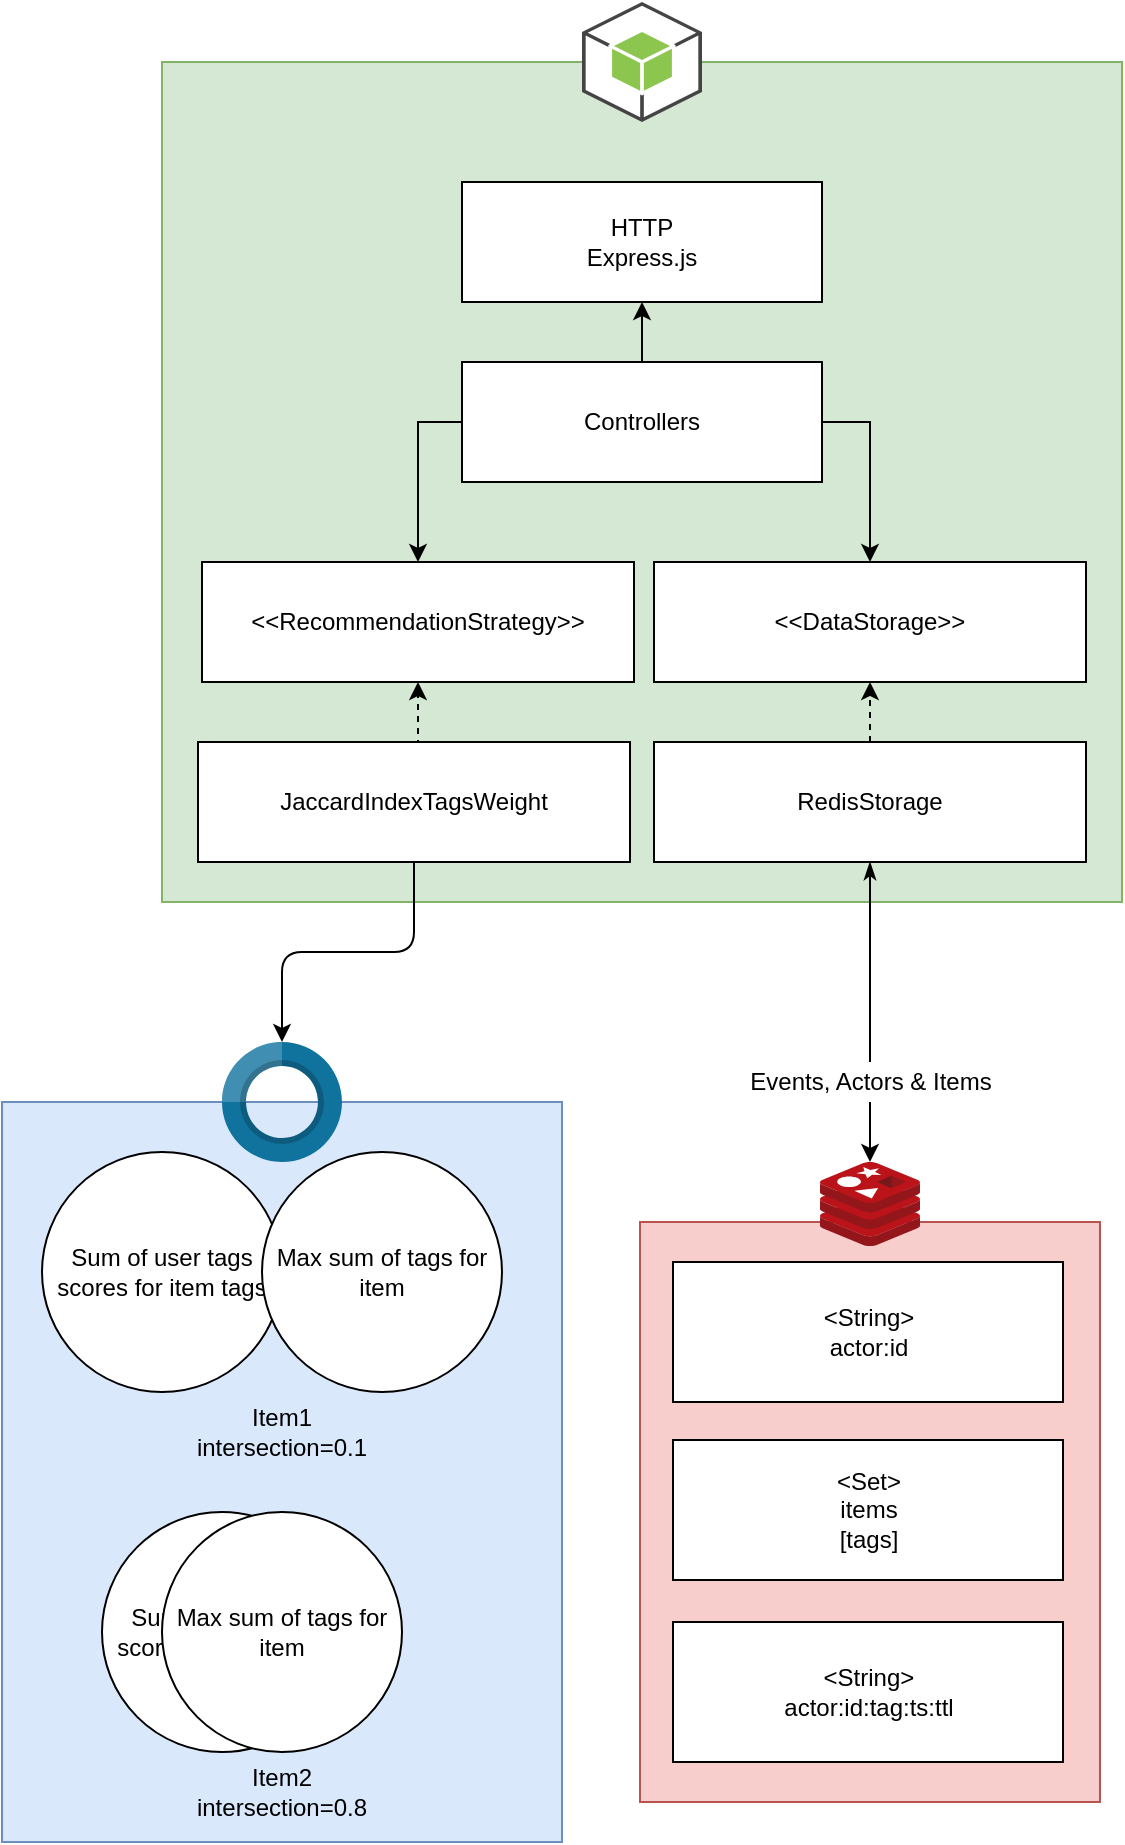 <mxfile>
    <diagram id="fZ8Qev84_Ls7JMcuUMex" name="Strona-1">
        <mxGraphModel dx="1634" dy="717" grid="1" gridSize="10" guides="1" tooltips="1" connect="1" arrows="1" fold="1" page="1" pageScale="1" pageWidth="827" pageHeight="1169" math="0" shadow="0">
            <root>
                <mxCell id="0"/>
                <mxCell id="1" parent="0"/>
                <mxCell id="5" value="" style="rounded=0;whiteSpace=wrap;html=1;fillColor=#dae8fc;strokeColor=#6c8ebf;" vertex="1" parent="1">
                    <mxGeometry x="80" y="810" width="280" height="370" as="geometry"/>
                </mxCell>
                <mxCell id="r0pruG9ZnMZQPcUSS0aJ-5" value="" style="rounded=0;whiteSpace=wrap;html=1;fillColor=#d5e8d4;strokeColor=#82b366;" parent="1" vertex="1">
                    <mxGeometry x="160" y="290" width="480" height="420" as="geometry"/>
                </mxCell>
                <mxCell id="r0pruG9ZnMZQPcUSS0aJ-6" value="" style="outlineConnect=0;dashed=0;verticalLabelPosition=bottom;verticalAlign=top;align=center;html=1;shape=mxgraph.aws3.android;fillColor=#8CC64F;gradientColor=none;" parent="1" vertex="1">
                    <mxGeometry x="370" y="260" width="60" height="60" as="geometry"/>
                </mxCell>
                <mxCell id="r0pruG9ZnMZQPcUSS0aJ-8" value="&amp;lt;&amp;lt;RecommendationStrategy&amp;gt;&amp;gt;" style="rounded=0;whiteSpace=wrap;html=1;" parent="1" vertex="1">
                    <mxGeometry x="180" y="540" width="216" height="60" as="geometry"/>
                </mxCell>
                <mxCell id="r0pruG9ZnMZQPcUSS0aJ-15" style="edgeStyle=orthogonalEdgeStyle;rounded=0;orthogonalLoop=1;jettySize=auto;html=1;exitX=0.5;exitY=0;exitDx=0;exitDy=0;entryX=0.5;entryY=1;entryDx=0;entryDy=0;dashed=1;" parent="1" source="r0pruG9ZnMZQPcUSS0aJ-9" target="r0pruG9ZnMZQPcUSS0aJ-8" edge="1">
                    <mxGeometry relative="1" as="geometry"/>
                </mxCell>
                <mxCell id="15" style="edgeStyle=orthogonalEdgeStyle;html=1;entryX=0.5;entryY=0;entryDx=0;entryDy=0;entryPerimeter=0;" edge="1" parent="1" source="r0pruG9ZnMZQPcUSS0aJ-9" target="16">
                    <mxGeometry relative="1" as="geometry"/>
                </mxCell>
                <mxCell id="r0pruG9ZnMZQPcUSS0aJ-9" value="JaccardIndexTagsWeight" style="rounded=0;whiteSpace=wrap;html=1;" parent="1" vertex="1">
                    <mxGeometry x="178" y="630" width="216" height="60" as="geometry"/>
                </mxCell>
                <mxCell id="r0pruG9ZnMZQPcUSS0aJ-10" value="&amp;lt;&amp;lt;DataStorage&amp;gt;&amp;gt;" style="rounded=0;whiteSpace=wrap;html=1;" parent="1" vertex="1">
                    <mxGeometry x="406" y="540" width="216" height="60" as="geometry"/>
                </mxCell>
                <mxCell id="r0pruG9ZnMZQPcUSS0aJ-18" style="edgeStyle=orthogonalEdgeStyle;rounded=0;orthogonalLoop=1;jettySize=auto;html=1;exitX=0.5;exitY=0;exitDx=0;exitDy=0;entryX=0.5;entryY=1;entryDx=0;entryDy=0;dashed=1;" parent="1" source="r0pruG9ZnMZQPcUSS0aJ-11" target="r0pruG9ZnMZQPcUSS0aJ-10" edge="1">
                    <mxGeometry relative="1" as="geometry"/>
                </mxCell>
                <mxCell id="r0pruG9ZnMZQPcUSS0aJ-28" style="edgeStyle=orthogonalEdgeStyle;rounded=0;orthogonalLoop=1;jettySize=auto;html=1;exitX=0.5;exitY=1;exitDx=0;exitDy=0;startArrow=none;" parent="1" source="r0pruG9ZnMZQPcUSS0aJ-29" target="r0pruG9ZnMZQPcUSS0aJ-19" edge="1">
                    <mxGeometry relative="1" as="geometry"/>
                </mxCell>
                <mxCell id="r0pruG9ZnMZQPcUSS0aJ-11" value="RedisStorage" style="rounded=0;whiteSpace=wrap;html=1;" parent="1" vertex="1">
                    <mxGeometry x="406" y="630" width="216" height="60" as="geometry"/>
                </mxCell>
                <mxCell id="r0pruG9ZnMZQPcUSS0aJ-16" style="edgeStyle=orthogonalEdgeStyle;rounded=0;orthogonalLoop=1;jettySize=auto;html=1;exitX=0;exitY=0.5;exitDx=0;exitDy=0;" parent="1" source="r0pruG9ZnMZQPcUSS0aJ-12" target="r0pruG9ZnMZQPcUSS0aJ-8" edge="1">
                    <mxGeometry relative="1" as="geometry"/>
                </mxCell>
                <mxCell id="r0pruG9ZnMZQPcUSS0aJ-17" style="edgeStyle=orthogonalEdgeStyle;rounded=0;orthogonalLoop=1;jettySize=auto;html=1;exitX=1;exitY=0.5;exitDx=0;exitDy=0;entryX=0.5;entryY=0;entryDx=0;entryDy=0;" parent="1" source="r0pruG9ZnMZQPcUSS0aJ-12" target="r0pruG9ZnMZQPcUSS0aJ-10" edge="1">
                    <mxGeometry relative="1" as="geometry"/>
                </mxCell>
                <mxCell id="r0pruG9ZnMZQPcUSS0aJ-34" style="edgeStyle=orthogonalEdgeStyle;rounded=0;orthogonalLoop=1;jettySize=auto;html=1;exitX=0.5;exitY=0;exitDx=0;exitDy=0;entryX=0.5;entryY=1;entryDx=0;entryDy=0;startArrow=none;startFill=0;" parent="1" source="r0pruG9ZnMZQPcUSS0aJ-12" target="r0pruG9ZnMZQPcUSS0aJ-33" edge="1">
                    <mxGeometry relative="1" as="geometry"/>
                </mxCell>
                <mxCell id="r0pruG9ZnMZQPcUSS0aJ-12" value="Controllers" style="rounded=0;whiteSpace=wrap;html=1;" parent="1" vertex="1">
                    <mxGeometry x="310" y="440" width="180" height="60" as="geometry"/>
                </mxCell>
                <mxCell id="r0pruG9ZnMZQPcUSS0aJ-20" value="" style="rounded=0;whiteSpace=wrap;html=1;fillColor=#f8cecc;strokeColor=#b85450;" parent="1" vertex="1">
                    <mxGeometry x="399" y="870" width="230" height="290" as="geometry"/>
                </mxCell>
                <mxCell id="r0pruG9ZnMZQPcUSS0aJ-19" value="" style="sketch=0;aspect=fixed;html=1;points=[];align=center;image;fontSize=12;image=img/lib/mscae/Cache_Redis_Product.svg;" parent="1" vertex="1">
                    <mxGeometry x="489" y="840" width="50" height="42" as="geometry"/>
                </mxCell>
                <mxCell id="r0pruG9ZnMZQPcUSS0aJ-21" value="&lt;div&gt;&amp;lt;String&amp;gt;&lt;br&gt;&lt;/div&gt;&lt;div&gt;actor:id&lt;/div&gt;" style="rounded=0;whiteSpace=wrap;html=1;" parent="1" vertex="1">
                    <mxGeometry x="415.5" y="890" width="195" height="70" as="geometry"/>
                </mxCell>
                <mxCell id="r0pruG9ZnMZQPcUSS0aJ-22" value="&lt;div&gt;&amp;lt;String&amp;gt;&lt;br&gt;&lt;/div&gt;&lt;div&gt;actor:id:tag:ts:ttl&lt;/div&gt;" style="rounded=0;whiteSpace=wrap;html=1;" parent="1" vertex="1">
                    <mxGeometry x="415.5" y="1070" width="195" height="70" as="geometry"/>
                </mxCell>
                <mxCell id="r0pruG9ZnMZQPcUSS0aJ-24" value="&lt;div&gt;&amp;lt;Set&amp;gt;&lt;br&gt;&lt;/div&gt;&lt;div&gt;items&lt;/div&gt;&lt;div&gt;[tags]&lt;/div&gt;" style="rounded=0;whiteSpace=wrap;html=1;" parent="1" vertex="1">
                    <mxGeometry x="415.5" y="979" width="195" height="70" as="geometry"/>
                </mxCell>
                <mxCell id="r0pruG9ZnMZQPcUSS0aJ-29" value="Events, Actors &amp;amp; Items" style="text;html=1;align=center;verticalAlign=middle;resizable=0;points=[];autosize=1;strokeColor=none;fillColor=none;" parent="1" vertex="1">
                    <mxGeometry x="444" y="790" width="140" height="20" as="geometry"/>
                </mxCell>
                <mxCell id="r0pruG9ZnMZQPcUSS0aJ-32" value="" style="edgeStyle=orthogonalEdgeStyle;rounded=0;orthogonalLoop=1;jettySize=auto;html=1;exitX=0.5;exitY=1;exitDx=0;exitDy=0;endArrow=none;startArrow=classicThin;startFill=1;" parent="1" source="r0pruG9ZnMZQPcUSS0aJ-11" target="r0pruG9ZnMZQPcUSS0aJ-29" edge="1">
                    <mxGeometry relative="1" as="geometry">
                        <mxPoint x="514" y="690" as="sourcePoint"/>
                        <mxPoint x="514" y="850" as="targetPoint"/>
                    </mxGeometry>
                </mxCell>
                <mxCell id="r0pruG9ZnMZQPcUSS0aJ-33" value="&lt;div&gt;HTTP&lt;/div&gt;Express.js" style="rounded=0;whiteSpace=wrap;html=1;" parent="1" vertex="1">
                    <mxGeometry x="310" y="350" width="180" height="60" as="geometry"/>
                </mxCell>
                <mxCell id="3" value="Sum of user tags scores for item tags" style="ellipse;whiteSpace=wrap;html=1;aspect=fixed;" vertex="1" parent="1">
                    <mxGeometry x="100" y="835" width="120" height="120" as="geometry"/>
                </mxCell>
                <mxCell id="4" value="Max sum of tags for item" style="ellipse;whiteSpace=wrap;html=1;aspect=fixed;" vertex="1" parent="1">
                    <mxGeometry x="210" y="835" width="120" height="120" as="geometry"/>
                </mxCell>
                <mxCell id="6" value="Item1 intersection=0.1" style="text;html=1;strokeColor=none;fillColor=none;align=center;verticalAlign=middle;whiteSpace=wrap;rounded=0;fontColor=#000000;" vertex="1" parent="1">
                    <mxGeometry x="190" y="960" width="60" height="30" as="geometry"/>
                </mxCell>
                <mxCell id="9" value="Sum of user tags scores for item tags" style="ellipse;whiteSpace=wrap;html=1;aspect=fixed;" vertex="1" parent="1">
                    <mxGeometry x="130" y="1015" width="120" height="120" as="geometry"/>
                </mxCell>
                <mxCell id="10" value="Max sum of tags for item" style="ellipse;whiteSpace=wrap;html=1;aspect=fixed;" vertex="1" parent="1">
                    <mxGeometry x="160" y="1015" width="120" height="120" as="geometry"/>
                </mxCell>
                <mxCell id="11" value="Item2 intersection=0.8" style="text;html=1;strokeColor=none;fillColor=none;align=center;verticalAlign=middle;whiteSpace=wrap;rounded=0;fontColor=#000000;" vertex="1" parent="1">
                    <mxGeometry x="190" y="1140" width="60" height="30" as="geometry"/>
                </mxCell>
                <mxCell id="16" value="" style="verticalLabelPosition=middle;verticalAlign=middle;html=1;html=1;shape=mxgraph.infographic.partConcEllipse;fillColor=#10739E;strokeColor=none;startAngle=0;endAngle=0.75;arcWidth=0.4;fontSize=20;fontColor=#10739E;align=center;fontStyle=1;" vertex="1" parent="1">
                    <mxGeometry x="190" y="780" width="60" height="60" as="geometry"/>
                </mxCell>
            </root>
        </mxGraphModel>
    </diagram>
</mxfile>